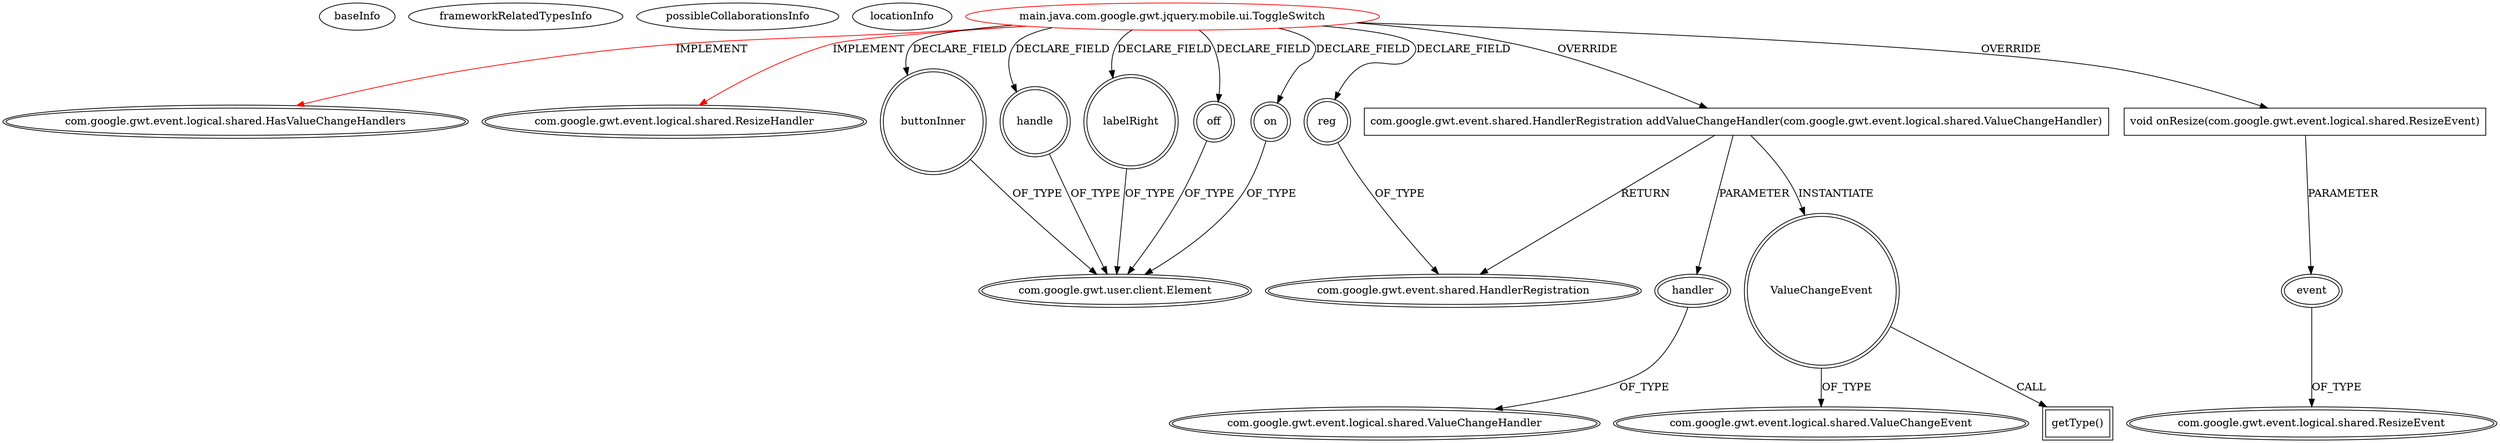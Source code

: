 digraph {
baseInfo[graphId=3191,category="extension_graph",isAnonymous=false,possibleRelation=false]
frameworkRelatedTypesInfo[0="com.google.gwt.event.logical.shared.HasValueChangeHandlers",1="com.google.gwt.event.logical.shared.ResizeHandler"]
possibleCollaborationsInfo[]
locationInfo[projectName="jhudson8-gwt-jquery-ui",filePath="/jhudson8-gwt-jquery-ui/gwt-jquery-ui-master/core/gwt-jquery-ui-mobile/src/main/java/com/google/gwt/jquery/mobile/ui/ToggleSwitch.java",contextSignature="ToggleSwitch",graphId="3191"]
0[label="main.java.com.google.gwt.jquery.mobile.ui.ToggleSwitch",vertexType="ROOT_CLIENT_CLASS_DECLARATION",isFrameworkType=false,color=red]
1[label="com.google.gwt.event.logical.shared.HasValueChangeHandlers",vertexType="FRAMEWORK_INTERFACE_TYPE",isFrameworkType=true,peripheries=2]
2[label="com.google.gwt.event.logical.shared.ResizeHandler",vertexType="FRAMEWORK_INTERFACE_TYPE",isFrameworkType=true,peripheries=2]
3[label="buttonInner",vertexType="FIELD_DECLARATION",isFrameworkType=true,peripheries=2,shape=circle]
4[label="com.google.gwt.user.client.Element",vertexType="FRAMEWORK_CLASS_TYPE",isFrameworkType=true,peripheries=2]
5[label="handle",vertexType="FIELD_DECLARATION",isFrameworkType=true,peripheries=2,shape=circle]
7[label="labelRight",vertexType="FIELD_DECLARATION",isFrameworkType=true,peripheries=2,shape=circle]
9[label="off",vertexType="FIELD_DECLARATION",isFrameworkType=true,peripheries=2,shape=circle]
11[label="on",vertexType="FIELD_DECLARATION",isFrameworkType=true,peripheries=2,shape=circle]
13[label="reg",vertexType="FIELD_DECLARATION",isFrameworkType=true,peripheries=2,shape=circle]
14[label="com.google.gwt.event.shared.HandlerRegistration",vertexType="FRAMEWORK_INTERFACE_TYPE",isFrameworkType=true,peripheries=2]
15[label="com.google.gwt.event.shared.HandlerRegistration addValueChangeHandler(com.google.gwt.event.logical.shared.ValueChangeHandler)",vertexType="OVERRIDING_METHOD_DECLARATION",isFrameworkType=false,shape=box]
17[label="handler",vertexType="PARAMETER_DECLARATION",isFrameworkType=true,peripheries=2]
18[label="com.google.gwt.event.logical.shared.ValueChangeHandler",vertexType="FRAMEWORK_INTERFACE_TYPE",isFrameworkType=true,peripheries=2]
19[label="ValueChangeEvent",vertexType="VARIABLE_EXPRESION",isFrameworkType=true,peripheries=2,shape=circle]
21[label="com.google.gwt.event.logical.shared.ValueChangeEvent",vertexType="FRAMEWORK_CLASS_TYPE",isFrameworkType=true,peripheries=2]
20[label="getType()",vertexType="INSIDE_CALL",isFrameworkType=true,peripheries=2,shape=box]
22[label="void onResize(com.google.gwt.event.logical.shared.ResizeEvent)",vertexType="OVERRIDING_METHOD_DECLARATION",isFrameworkType=false,shape=box]
23[label="event",vertexType="PARAMETER_DECLARATION",isFrameworkType=true,peripheries=2]
24[label="com.google.gwt.event.logical.shared.ResizeEvent",vertexType="FRAMEWORK_CLASS_TYPE",isFrameworkType=true,peripheries=2]
0->1[label="IMPLEMENT",color=red]
0->2[label="IMPLEMENT",color=red]
0->3[label="DECLARE_FIELD"]
3->4[label="OF_TYPE"]
0->5[label="DECLARE_FIELD"]
5->4[label="OF_TYPE"]
0->7[label="DECLARE_FIELD"]
7->4[label="OF_TYPE"]
0->9[label="DECLARE_FIELD"]
9->4[label="OF_TYPE"]
0->11[label="DECLARE_FIELD"]
11->4[label="OF_TYPE"]
0->13[label="DECLARE_FIELD"]
13->14[label="OF_TYPE"]
0->15[label="OVERRIDE"]
15->14[label="RETURN"]
17->18[label="OF_TYPE"]
15->17[label="PARAMETER"]
15->19[label="INSTANTIATE"]
19->21[label="OF_TYPE"]
19->20[label="CALL"]
0->22[label="OVERRIDE"]
23->24[label="OF_TYPE"]
22->23[label="PARAMETER"]
}
